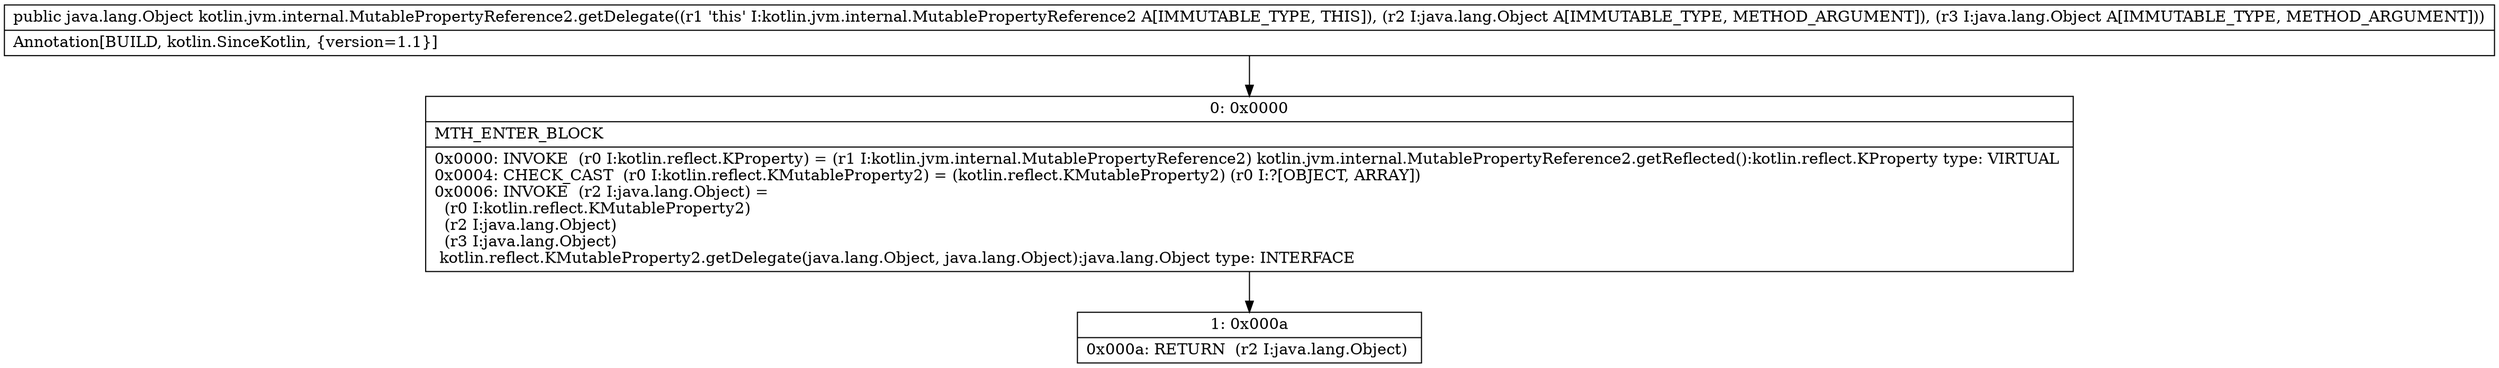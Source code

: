 digraph "CFG forkotlin.jvm.internal.MutablePropertyReference2.getDelegate(Ljava\/lang\/Object;Ljava\/lang\/Object;)Ljava\/lang\/Object;" {
Node_0 [shape=record,label="{0\:\ 0x0000|MTH_ENTER_BLOCK\l|0x0000: INVOKE  (r0 I:kotlin.reflect.KProperty) = (r1 I:kotlin.jvm.internal.MutablePropertyReference2) kotlin.jvm.internal.MutablePropertyReference2.getReflected():kotlin.reflect.KProperty type: VIRTUAL \l0x0004: CHECK_CAST  (r0 I:kotlin.reflect.KMutableProperty2) = (kotlin.reflect.KMutableProperty2) (r0 I:?[OBJECT, ARRAY]) \l0x0006: INVOKE  (r2 I:java.lang.Object) = \l  (r0 I:kotlin.reflect.KMutableProperty2)\l  (r2 I:java.lang.Object)\l  (r3 I:java.lang.Object)\l kotlin.reflect.KMutableProperty2.getDelegate(java.lang.Object, java.lang.Object):java.lang.Object type: INTERFACE \l}"];
Node_1 [shape=record,label="{1\:\ 0x000a|0x000a: RETURN  (r2 I:java.lang.Object) \l}"];
MethodNode[shape=record,label="{public java.lang.Object kotlin.jvm.internal.MutablePropertyReference2.getDelegate((r1 'this' I:kotlin.jvm.internal.MutablePropertyReference2 A[IMMUTABLE_TYPE, THIS]), (r2 I:java.lang.Object A[IMMUTABLE_TYPE, METHOD_ARGUMENT]), (r3 I:java.lang.Object A[IMMUTABLE_TYPE, METHOD_ARGUMENT]))  | Annotation[BUILD, kotlin.SinceKotlin, \{version=1.1\}]\l}"];
MethodNode -> Node_0;
Node_0 -> Node_1;
}


